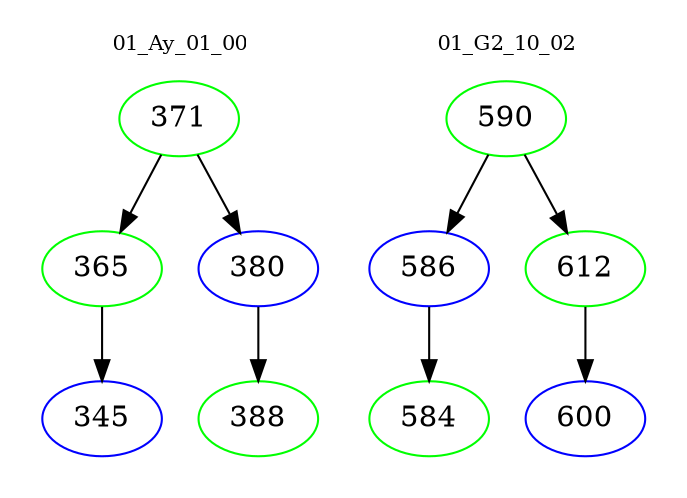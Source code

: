 digraph{
subgraph cluster_0 {
color = white
label = "01_Ay_01_00";
fontsize=10;
T0_371 [label="371", color="green"]
T0_371 -> T0_365 [color="black"]
T0_365 [label="365", color="green"]
T0_365 -> T0_345 [color="black"]
T0_345 [label="345", color="blue"]
T0_371 -> T0_380 [color="black"]
T0_380 [label="380", color="blue"]
T0_380 -> T0_388 [color="black"]
T0_388 [label="388", color="green"]
}
subgraph cluster_1 {
color = white
label = "01_G2_10_02";
fontsize=10;
T1_590 [label="590", color="green"]
T1_590 -> T1_586 [color="black"]
T1_586 [label="586", color="blue"]
T1_586 -> T1_584 [color="black"]
T1_584 [label="584", color="green"]
T1_590 -> T1_612 [color="black"]
T1_612 [label="612", color="green"]
T1_612 -> T1_600 [color="black"]
T1_600 [label="600", color="blue"]
}
}
